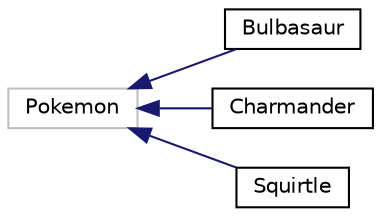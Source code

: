 digraph "Graphical Class Hierarchy"
{
 // LATEX_PDF_SIZE
  edge [fontname="Helvetica",fontsize="10",labelfontname="Helvetica",labelfontsize="10"];
  node [fontname="Helvetica",fontsize="10",shape=record];
  rankdir="LR";
  Node1 [label="Pokemon",height=0.2,width=0.4,color="grey75", fillcolor="white", style="filled",tooltip=" "];
  Node1 -> Node0 [dir="back",color="midnightblue",fontsize="10",style="solid",fontname="Helvetica"];
  Node0 [label="Bulbasaur",height=0.2,width=0.4,color="black", fillcolor="white", style="filled",URL="$class_bulbasaur.html",tooltip=" "];
  Node1 -> Node3 [dir="back",color="midnightblue",fontsize="10",style="solid",fontname="Helvetica"];
  Node3 [label="Charmander",height=0.2,width=0.4,color="black", fillcolor="white", style="filled",URL="$class_charmander.html",tooltip=" "];
  Node1 -> Node4 [dir="back",color="midnightblue",fontsize="10",style="solid",fontname="Helvetica"];
  Node4 [label="Squirtle",height=0.2,width=0.4,color="black", fillcolor="white", style="filled",URL="$class_squirtle.html",tooltip=" "];
}
